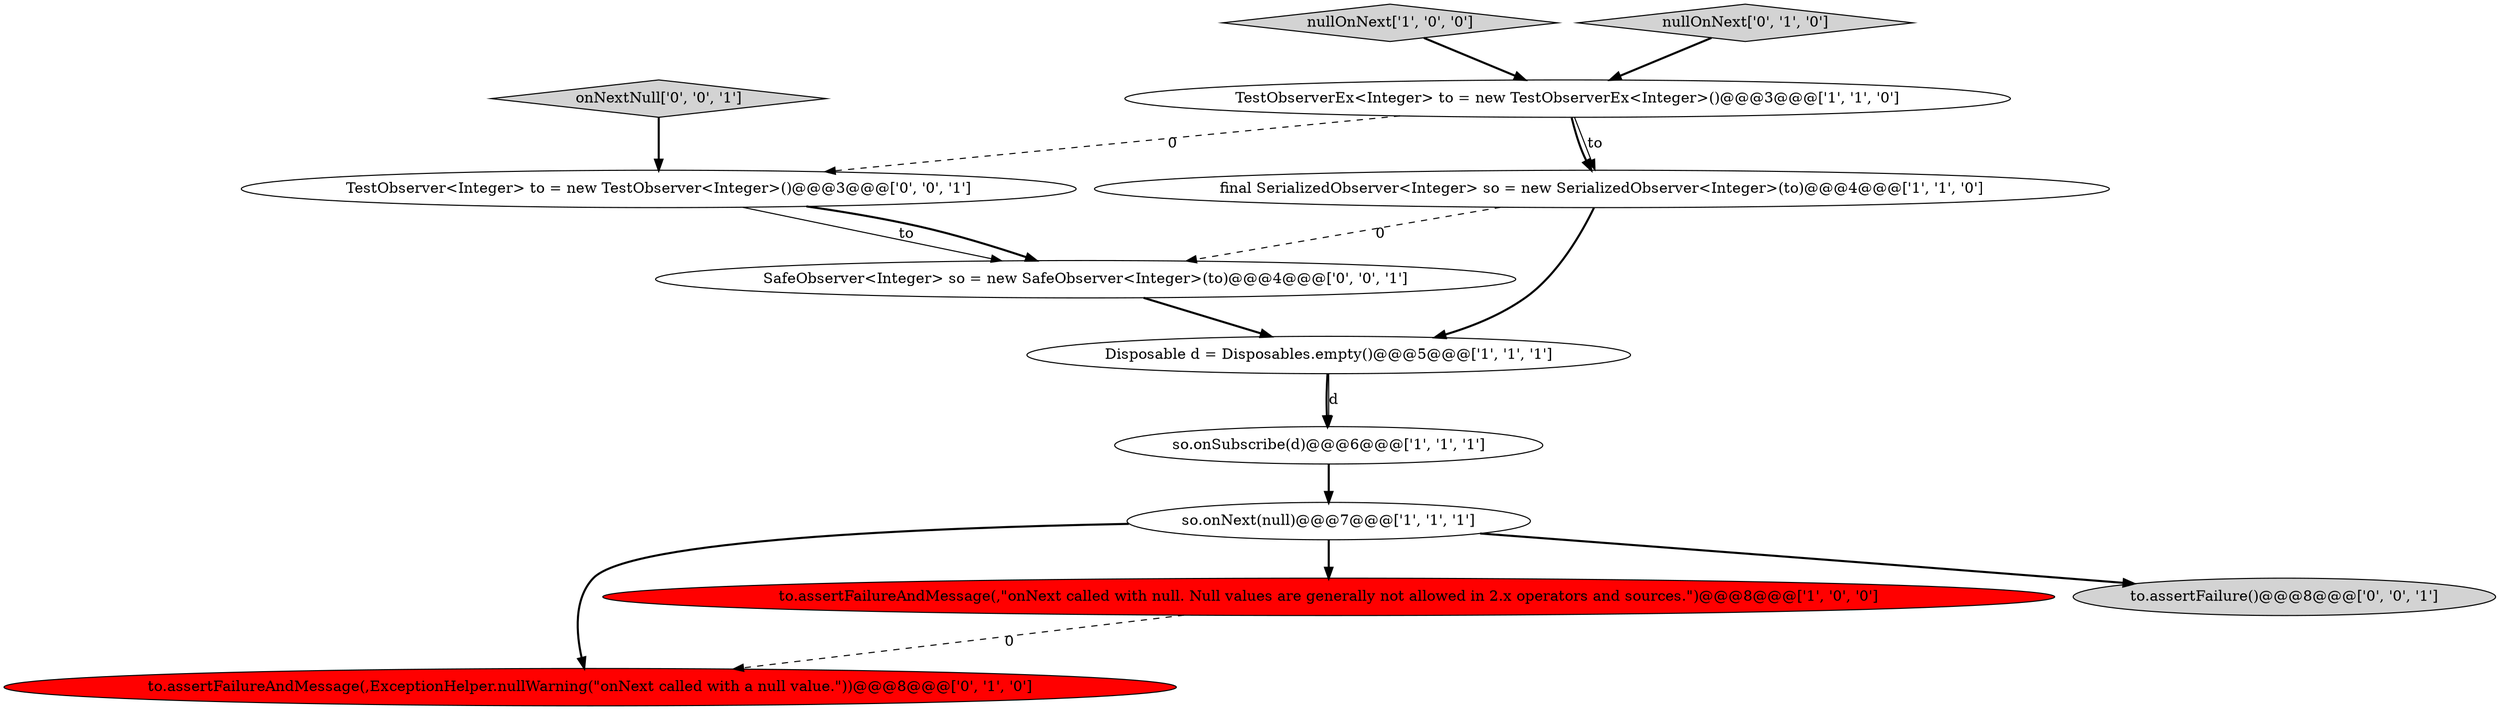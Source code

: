 digraph {
2 [style = filled, label = "so.onSubscribe(d)@@@6@@@['1', '1', '1']", fillcolor = white, shape = ellipse image = "AAA0AAABBB1BBB"];
12 [style = filled, label = "SafeObserver<Integer> so = new SafeObserver<Integer>(to)@@@4@@@['0', '0', '1']", fillcolor = white, shape = ellipse image = "AAA0AAABBB3BBB"];
9 [style = filled, label = "onNextNull['0', '0', '1']", fillcolor = lightgray, shape = diamond image = "AAA0AAABBB3BBB"];
3 [style = filled, label = "nullOnNext['1', '0', '0']", fillcolor = lightgray, shape = diamond image = "AAA0AAABBB1BBB"];
11 [style = filled, label = "TestObserver<Integer> to = new TestObserver<Integer>()@@@3@@@['0', '0', '1']", fillcolor = white, shape = ellipse image = "AAA0AAABBB3BBB"];
0 [style = filled, label = "TestObserverEx<Integer> to = new TestObserverEx<Integer>()@@@3@@@['1', '1', '0']", fillcolor = white, shape = ellipse image = "AAA0AAABBB1BBB"];
4 [style = filled, label = "final SerializedObserver<Integer> so = new SerializedObserver<Integer>(to)@@@4@@@['1', '1', '0']", fillcolor = white, shape = ellipse image = "AAA0AAABBB1BBB"];
7 [style = filled, label = "to.assertFailureAndMessage(,ExceptionHelper.nullWarning(\"onNext called with a null value.\"))@@@8@@@['0', '1', '0']", fillcolor = red, shape = ellipse image = "AAA1AAABBB2BBB"];
1 [style = filled, label = "Disposable d = Disposables.empty()@@@5@@@['1', '1', '1']", fillcolor = white, shape = ellipse image = "AAA0AAABBB1BBB"];
6 [style = filled, label = "to.assertFailureAndMessage(,\"onNext called with null. Null values are generally not allowed in 2.x operators and sources.\")@@@8@@@['1', '0', '0']", fillcolor = red, shape = ellipse image = "AAA1AAABBB1BBB"];
10 [style = filled, label = "to.assertFailure()@@@8@@@['0', '0', '1']", fillcolor = lightgray, shape = ellipse image = "AAA0AAABBB3BBB"];
5 [style = filled, label = "so.onNext(null)@@@7@@@['1', '1', '1']", fillcolor = white, shape = ellipse image = "AAA0AAABBB1BBB"];
8 [style = filled, label = "nullOnNext['0', '1', '0']", fillcolor = lightgray, shape = diamond image = "AAA0AAABBB2BBB"];
8->0 [style = bold, label=""];
5->7 [style = bold, label=""];
5->10 [style = bold, label=""];
4->1 [style = bold, label=""];
11->12 [style = solid, label="to"];
1->2 [style = bold, label=""];
11->12 [style = bold, label=""];
0->11 [style = dashed, label="0"];
5->6 [style = bold, label=""];
9->11 [style = bold, label=""];
0->4 [style = bold, label=""];
12->1 [style = bold, label=""];
6->7 [style = dashed, label="0"];
0->4 [style = solid, label="to"];
3->0 [style = bold, label=""];
4->12 [style = dashed, label="0"];
2->5 [style = bold, label=""];
1->2 [style = solid, label="d"];
}

